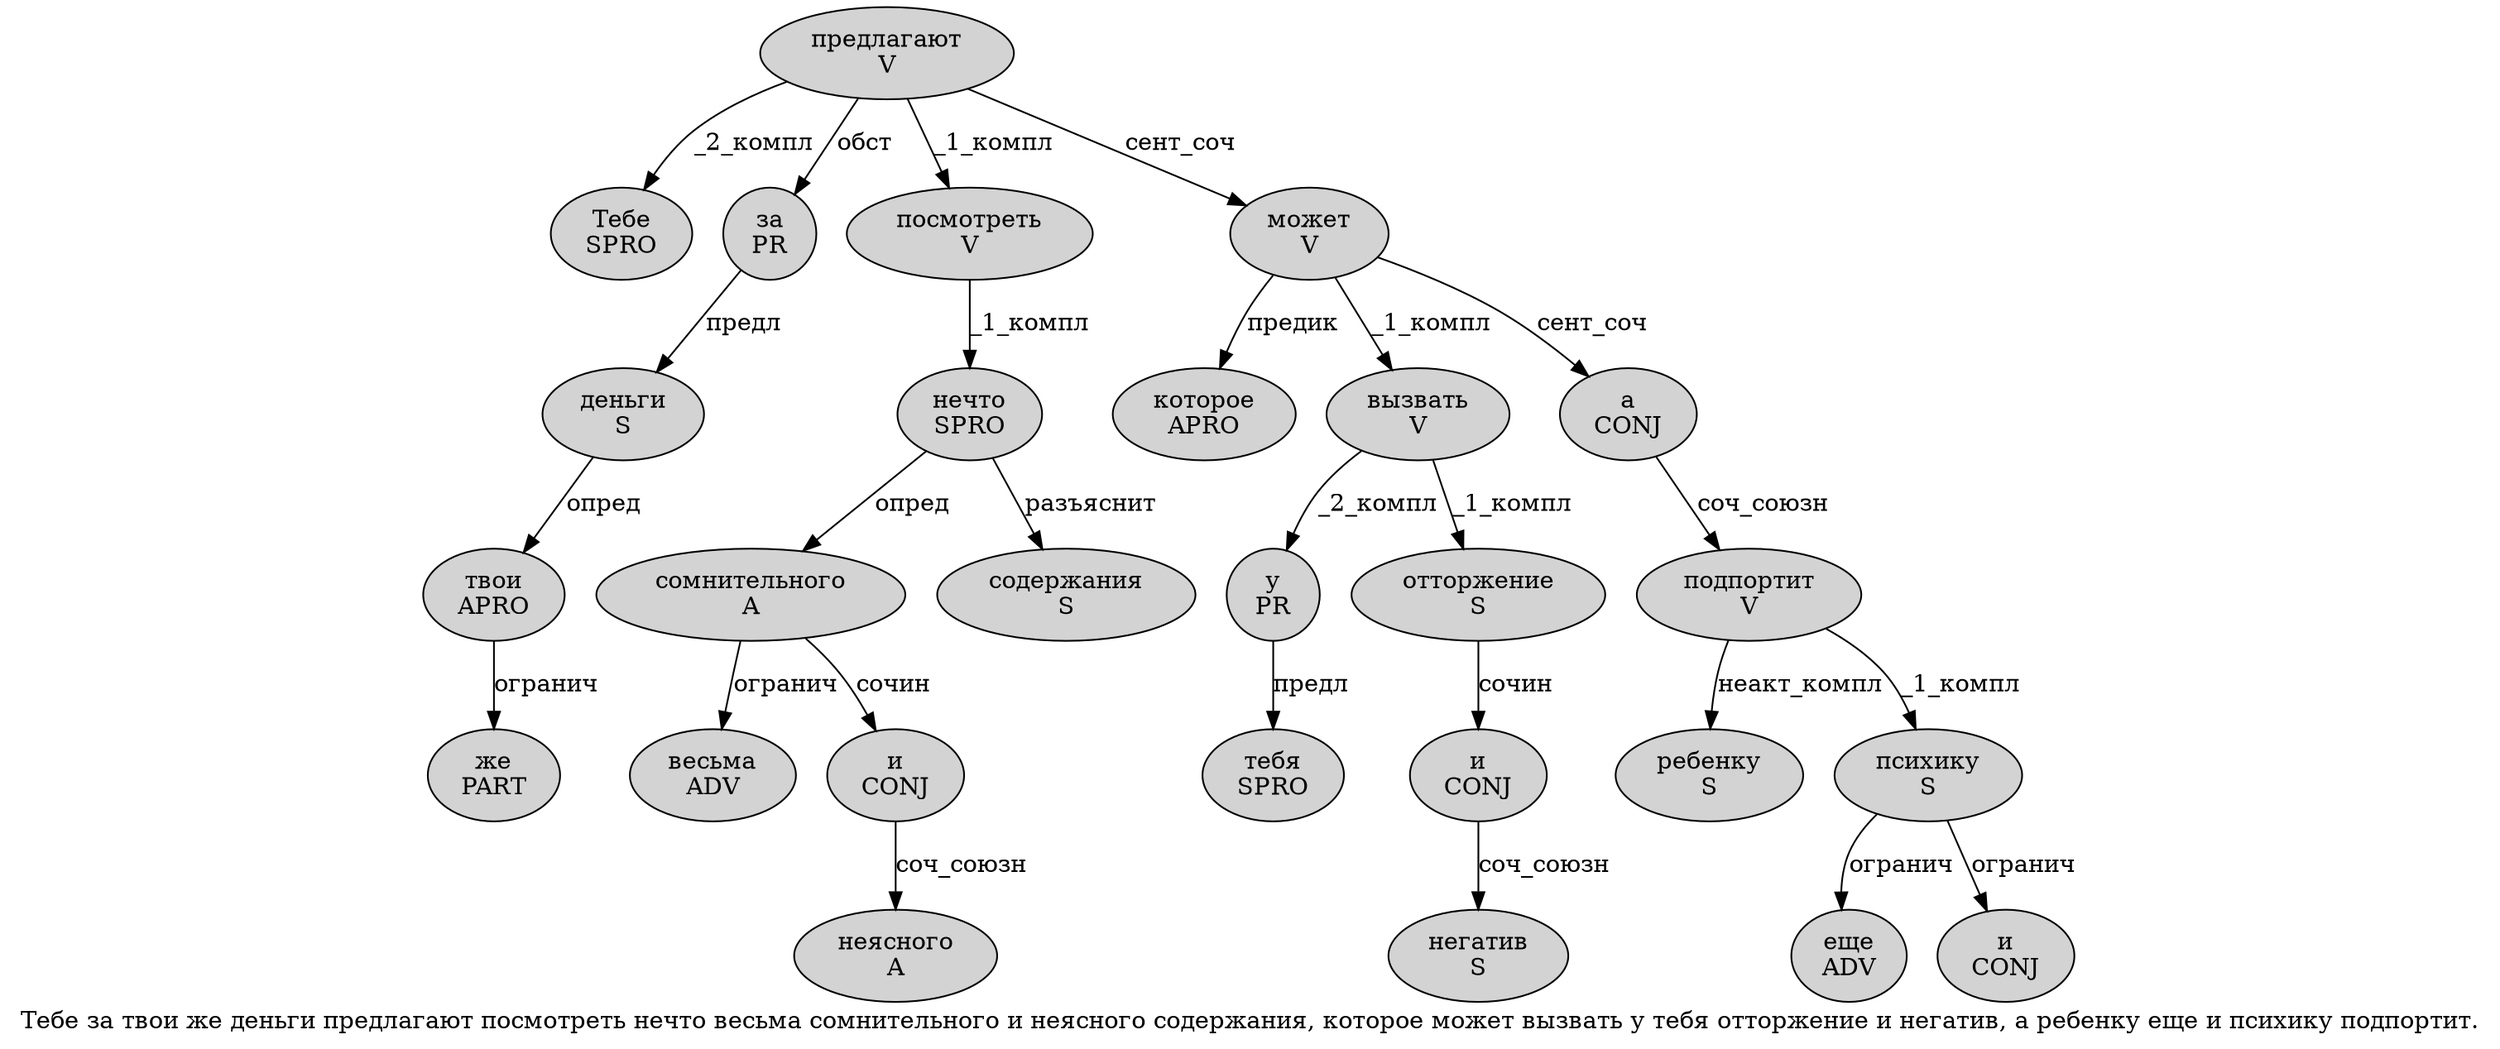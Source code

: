 digraph SENTENCE_2940 {
	graph [label="Тебе за твои же деньги предлагают посмотреть нечто весьма сомнительного и неясного содержания, которое может вызвать у тебя отторжение и негатив, а ребенку еще и психику подпортит."]
	node [style=filled]
		0 [label="Тебе
SPRO" color="" fillcolor=lightgray penwidth=1 shape=ellipse]
		1 [label="за
PR" color="" fillcolor=lightgray penwidth=1 shape=ellipse]
		2 [label="твои
APRO" color="" fillcolor=lightgray penwidth=1 shape=ellipse]
		3 [label="же
PART" color="" fillcolor=lightgray penwidth=1 shape=ellipse]
		4 [label="деньги
S" color="" fillcolor=lightgray penwidth=1 shape=ellipse]
		5 [label="предлагают
V" color="" fillcolor=lightgray penwidth=1 shape=ellipse]
		6 [label="посмотреть
V" color="" fillcolor=lightgray penwidth=1 shape=ellipse]
		7 [label="нечто
SPRO" color="" fillcolor=lightgray penwidth=1 shape=ellipse]
		8 [label="весьма
ADV" color="" fillcolor=lightgray penwidth=1 shape=ellipse]
		9 [label="сомнительного
A" color="" fillcolor=lightgray penwidth=1 shape=ellipse]
		10 [label="и
CONJ" color="" fillcolor=lightgray penwidth=1 shape=ellipse]
		11 [label="неясного
A" color="" fillcolor=lightgray penwidth=1 shape=ellipse]
		12 [label="содержания
S" color="" fillcolor=lightgray penwidth=1 shape=ellipse]
		14 [label="которое
APRO" color="" fillcolor=lightgray penwidth=1 shape=ellipse]
		15 [label="может
V" color="" fillcolor=lightgray penwidth=1 shape=ellipse]
		16 [label="вызвать
V" color="" fillcolor=lightgray penwidth=1 shape=ellipse]
		17 [label="у
PR" color="" fillcolor=lightgray penwidth=1 shape=ellipse]
		18 [label="тебя
SPRO" color="" fillcolor=lightgray penwidth=1 shape=ellipse]
		19 [label="отторжение
S" color="" fillcolor=lightgray penwidth=1 shape=ellipse]
		20 [label="и
CONJ" color="" fillcolor=lightgray penwidth=1 shape=ellipse]
		21 [label="негатив
S" color="" fillcolor=lightgray penwidth=1 shape=ellipse]
		23 [label="а
CONJ" color="" fillcolor=lightgray penwidth=1 shape=ellipse]
		24 [label="ребенку
S" color="" fillcolor=lightgray penwidth=1 shape=ellipse]
		25 [label="еще
ADV" color="" fillcolor=lightgray penwidth=1 shape=ellipse]
		26 [label="и
CONJ" color="" fillcolor=lightgray penwidth=1 shape=ellipse]
		27 [label="психику
S" color="" fillcolor=lightgray penwidth=1 shape=ellipse]
		28 [label="подпортит
V" color="" fillcolor=lightgray penwidth=1 shape=ellipse]
			23 -> 28 [label="соч_союзн"]
			15 -> 14 [label="предик"]
			15 -> 16 [label="_1_компл"]
			15 -> 23 [label="сент_соч"]
			27 -> 25 [label="огранич"]
			27 -> 26 [label="огранич"]
			10 -> 11 [label="соч_союзн"]
			1 -> 4 [label="предл"]
			17 -> 18 [label="предл"]
			19 -> 20 [label="сочин"]
			16 -> 17 [label="_2_компл"]
			16 -> 19 [label="_1_компл"]
			5 -> 0 [label="_2_компл"]
			5 -> 1 [label="обст"]
			5 -> 6 [label="_1_компл"]
			5 -> 15 [label="сент_соч"]
			4 -> 2 [label="опред"]
			20 -> 21 [label="соч_союзн"]
			2 -> 3 [label="огранич"]
			7 -> 9 [label="опред"]
			7 -> 12 [label="разъяснит"]
			28 -> 24 [label="неакт_компл"]
			28 -> 27 [label="_1_компл"]
			6 -> 7 [label="_1_компл"]
			9 -> 8 [label="огранич"]
			9 -> 10 [label="сочин"]
}